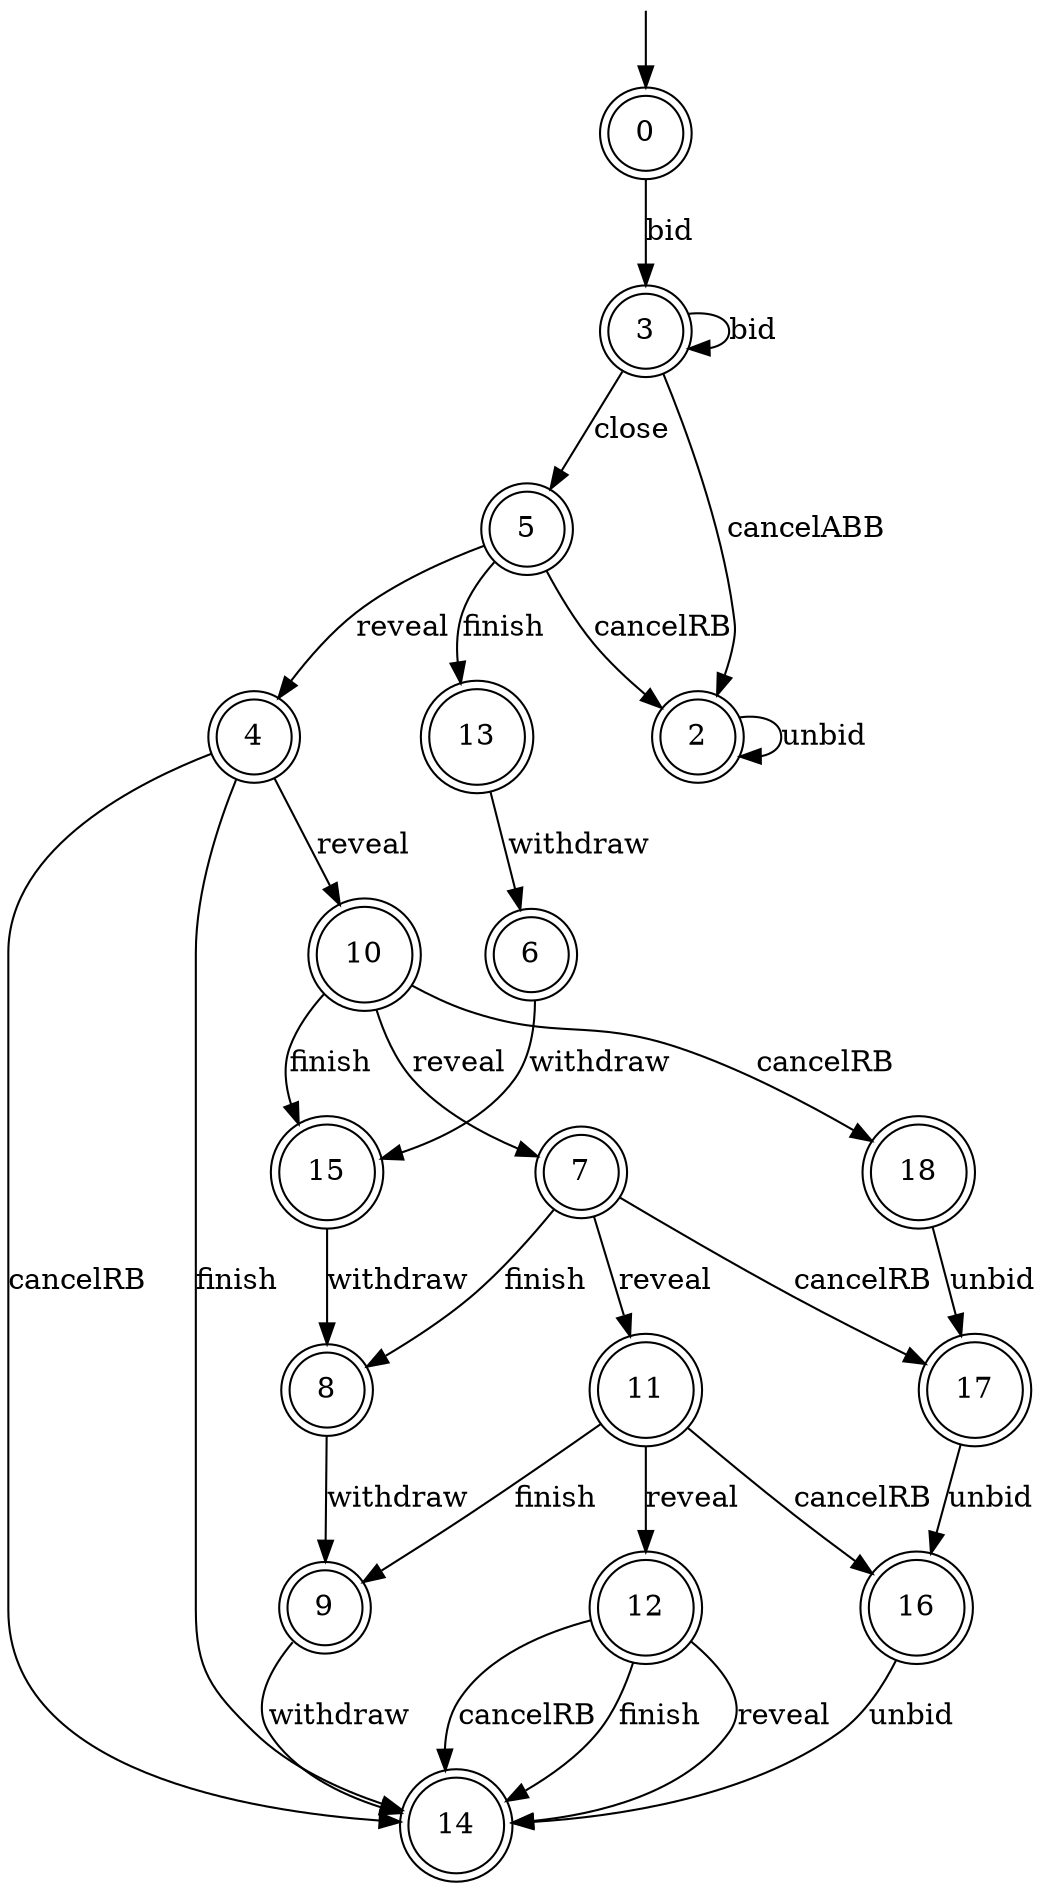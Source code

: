 digraph g {

	s0 [shape="doublecircle" label="0"];
	s2 [shape="doublecircle" label="2"];
	s3 [shape="doublecircle" label="3"];
	s4 [shape="doublecircle" label="4"];
	s5 [shape="doublecircle" label="5"];
	s6 [shape="doublecircle" label="6"];
	s7 [shape="doublecircle" label="7"];
	s8 [shape="doublecircle" label="8"];
	s9 [shape="doublecircle" label="9"];
	s10 [shape="doublecircle" label="10"];
	s11 [shape="doublecircle" label="11"];
	s12 [shape="doublecircle" label="12"];
	s13 [shape="doublecircle" label="13"];
	s14 [shape="doublecircle" label="14"];
	s15 [shape="doublecircle" label="15"];
	s16 [shape="doublecircle" label="16"];
	s17 [shape="doublecircle" label="17"];
	s18 [shape="doublecircle" label="18"];
	s0 -> s3 [label="bid"];
	s2 -> s2 [label="unbid"];
	s3 -> s2 [label="cancelABB"];
	s3 -> s3 [label="bid"];
	s3 -> s5 [label="close"];
	s4 -> s10 [label="reveal"];
	s4 -> s14 [label="cancelRB"];
	s4 -> s14 [label="finish"];
	s5 -> s4 [label="reveal"];
	s5 -> s2 [label="cancelRB"];
	s5 -> s13 [label="finish"];
	s6 -> s15 [label="withdraw"];
	s7 -> s11 [label="reveal"];
	s7 -> s17 [label="cancelRB"];
	s7 -> s8 [label="finish"];
	s8 -> s9 [label="withdraw"];
	s9 -> s14 [label="withdraw"];
	s10 -> s7 [label="reveal"];
	s10 -> s18 [label="cancelRB"];
	s10 -> s15 [label="finish"];
	s11 -> s12 [label="reveal"];
	s11 -> s16 [label="cancelRB"];
	s11 -> s9 [label="finish"];
	s12 -> s14 [label="reveal"];
	s12 -> s14 [label="cancelRB"];
	s12 -> s14 [label="finish"];
	s13 -> s6 [label="withdraw"];
	s15 -> s8 [label="withdraw"];
	s16 -> s14 [label="unbid"];
	s17 -> s16 [label="unbid"];
	s18 -> s17 [label="unbid"];

__start0 [label="" shape="none" width="0" height="0"];
__start0 -> s0;

}
